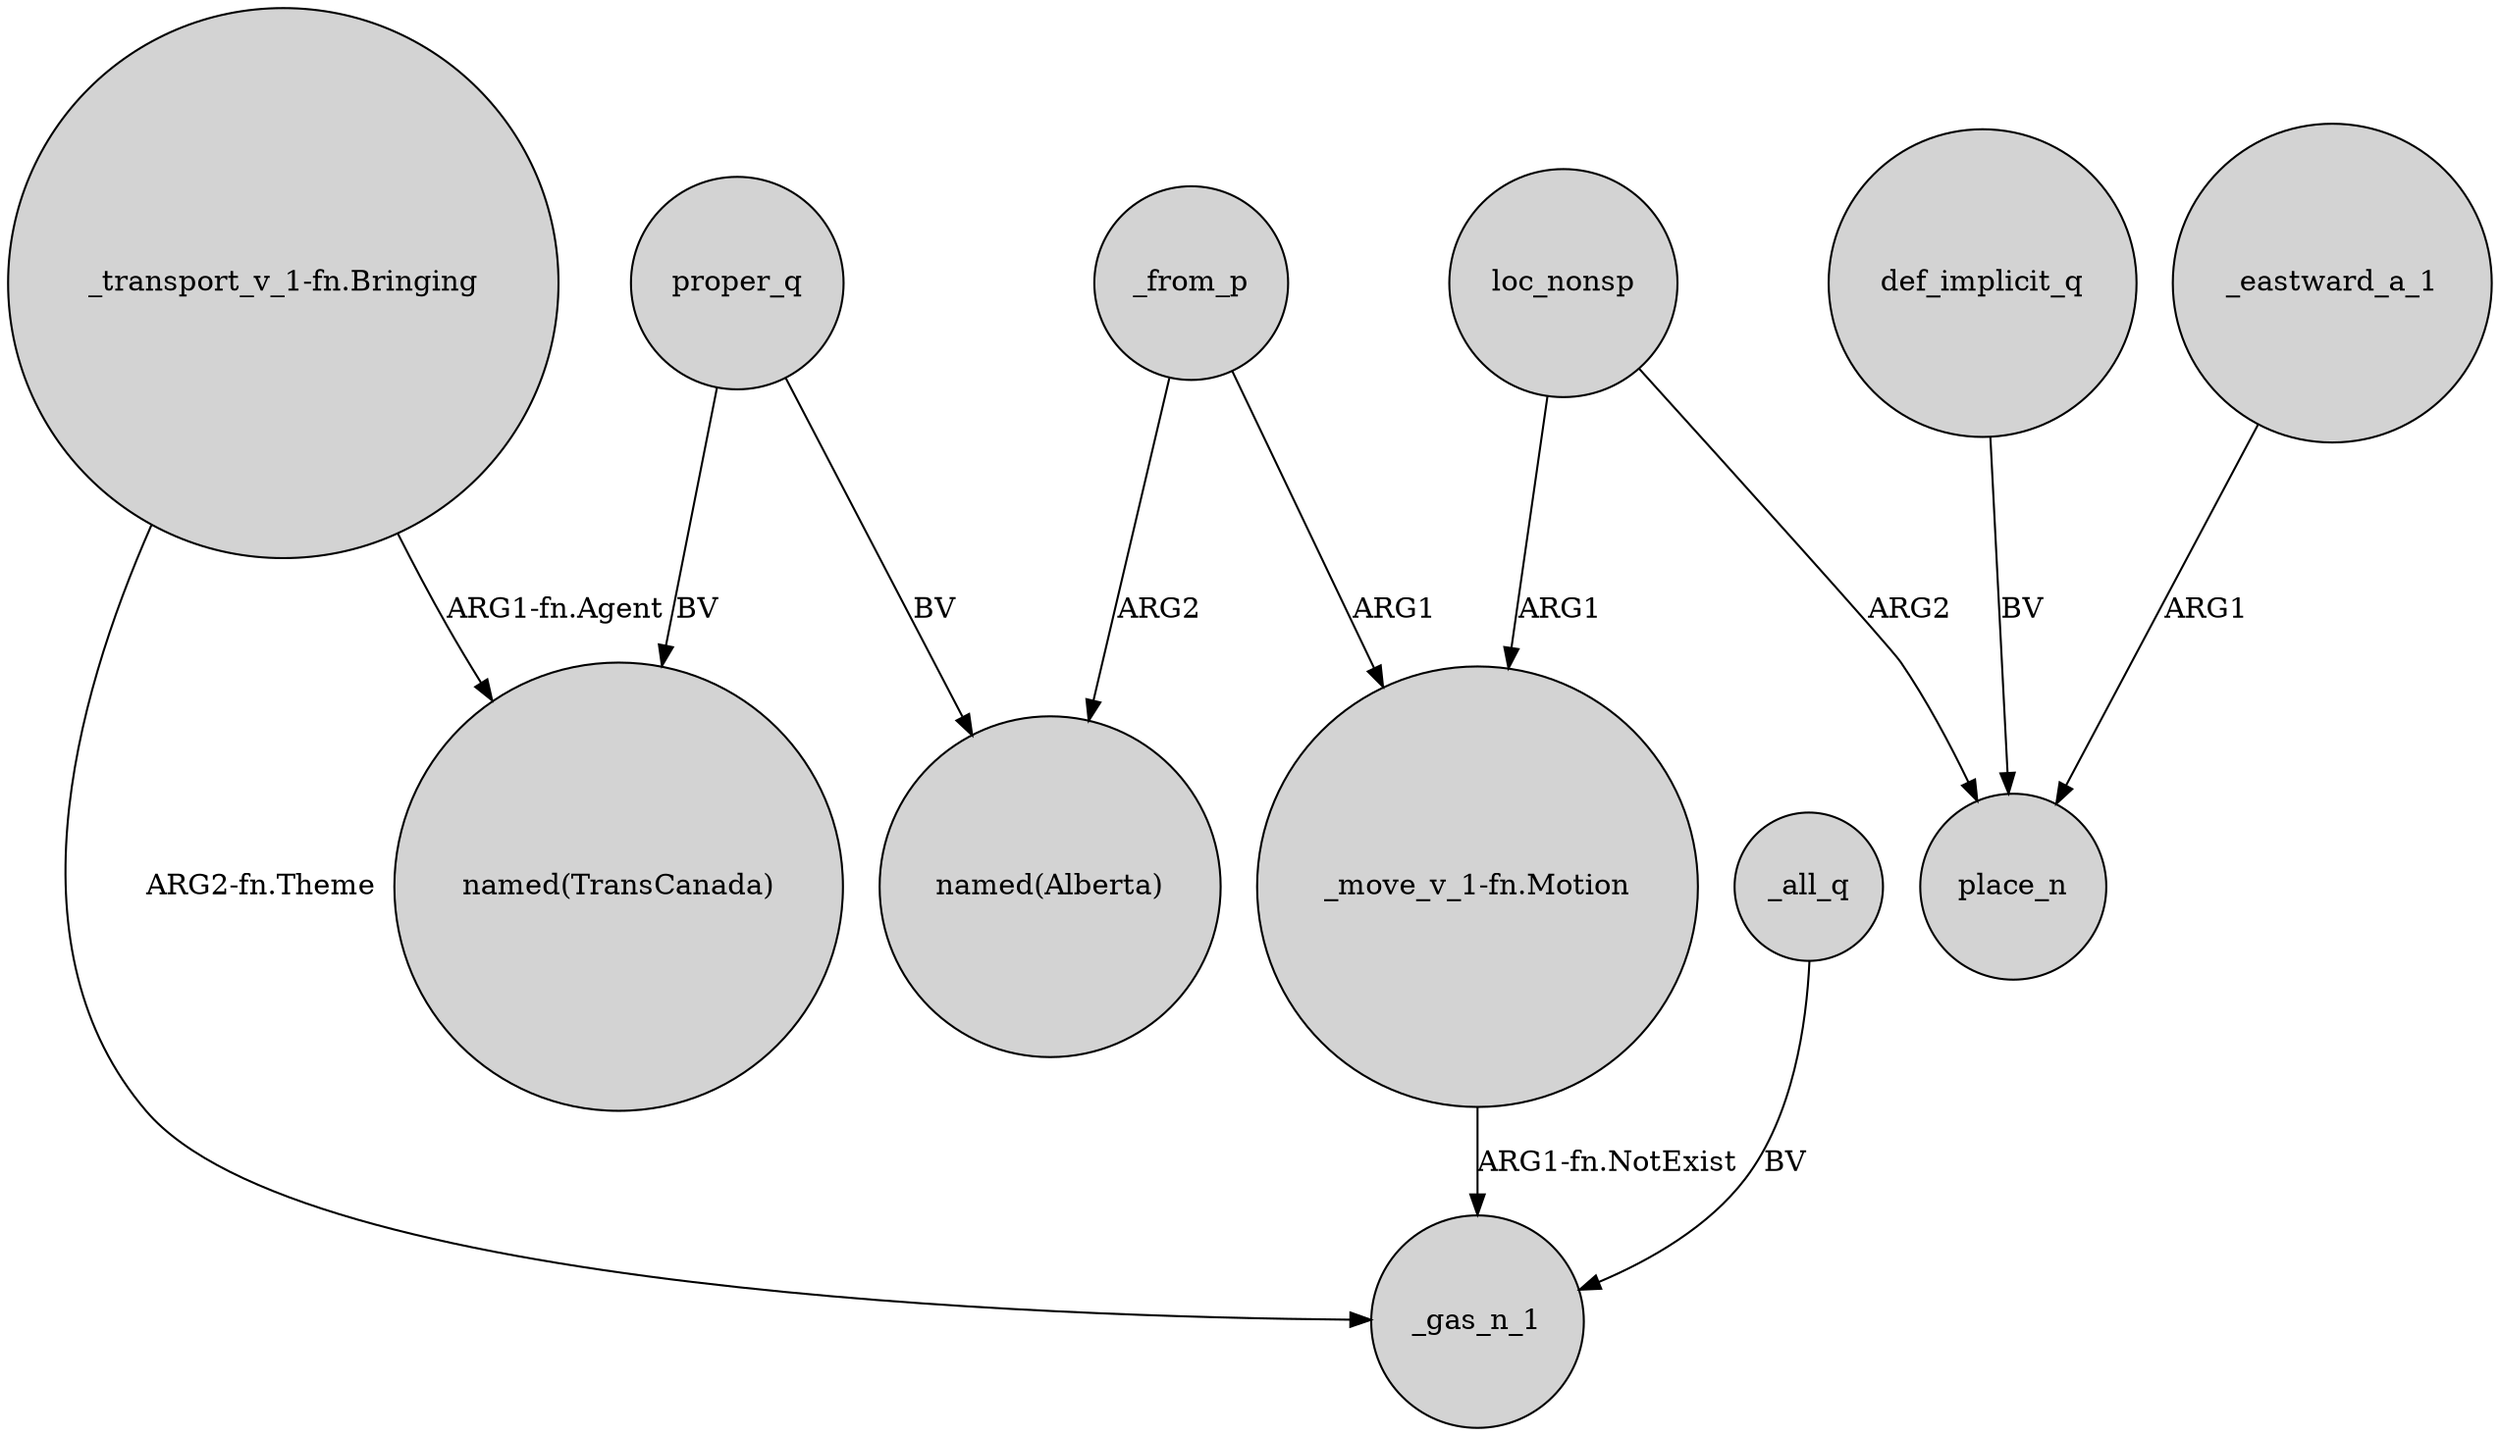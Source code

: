 digraph {
	node [shape=circle style=filled]
	"_transport_v_1-fn.Bringing" -> "named(TransCanada)" [label="ARG1-fn.Agent"]
	_all_q -> _gas_n_1 [label=BV]
	loc_nonsp -> place_n [label=ARG2]
	"_transport_v_1-fn.Bringing" -> _gas_n_1 [label="ARG2-fn.Theme"]
	def_implicit_q -> place_n [label=BV]
	"_move_v_1-fn.Motion" -> _gas_n_1 [label="ARG1-fn.NotExist"]
	_from_p -> "_move_v_1-fn.Motion" [label=ARG1]
	loc_nonsp -> "_move_v_1-fn.Motion" [label=ARG1]
	proper_q -> "named(Alberta)" [label=BV]
	proper_q -> "named(TransCanada)" [label=BV]
	_eastward_a_1 -> place_n [label=ARG1]
	_from_p -> "named(Alberta)" [label=ARG2]
}
